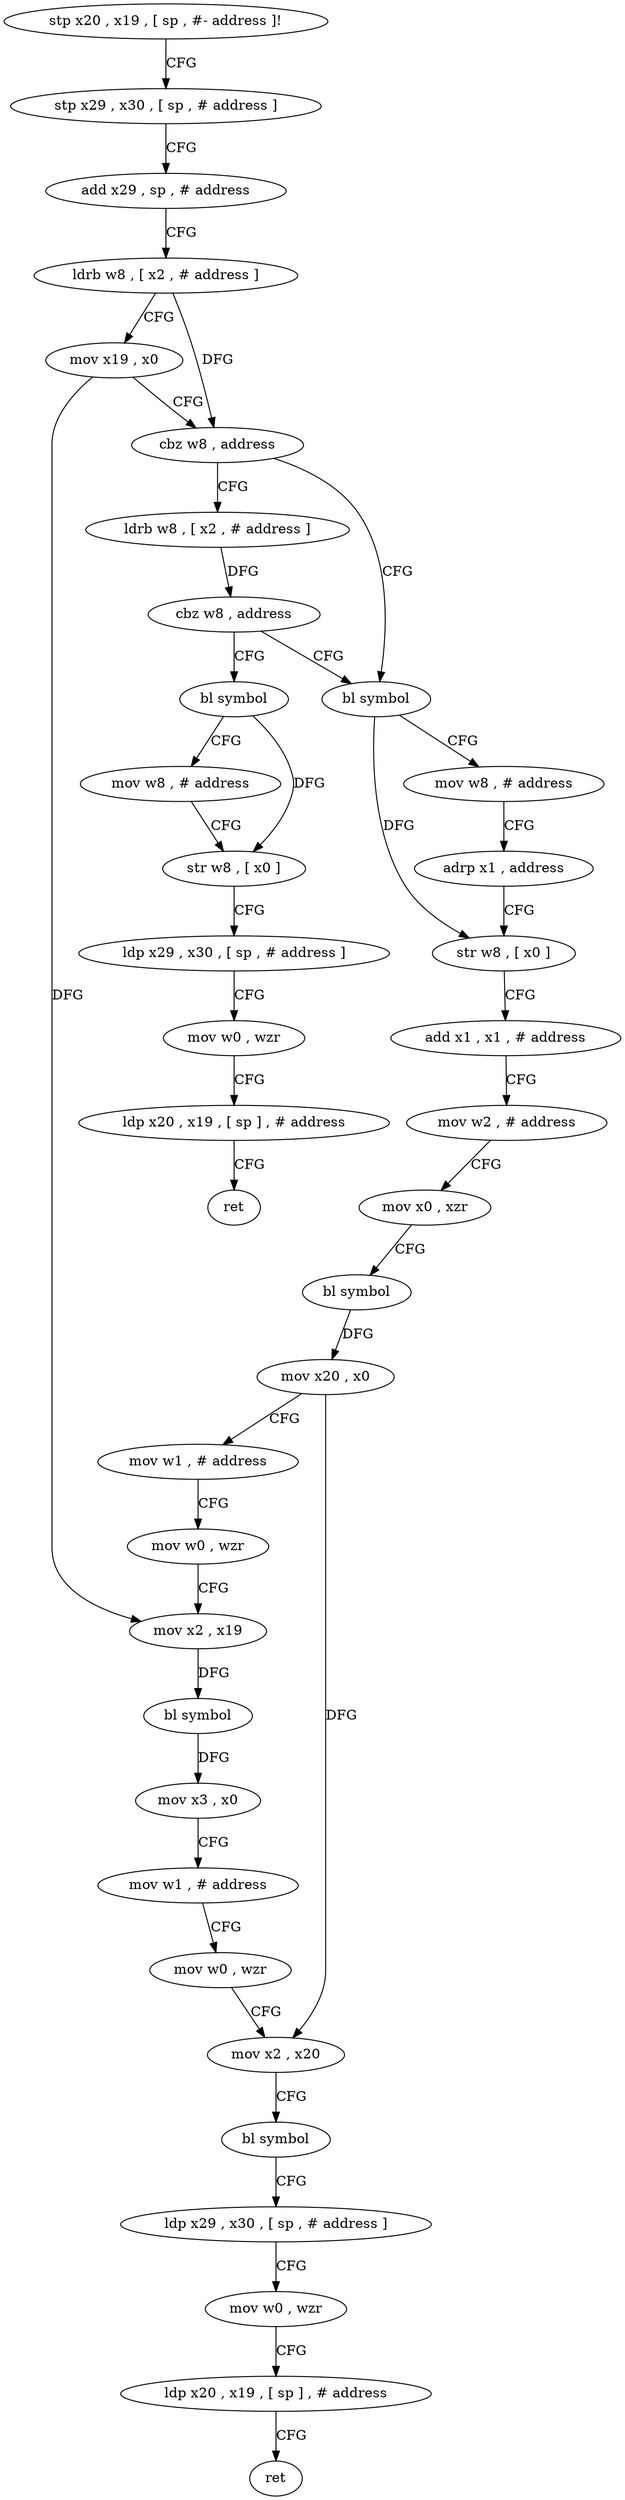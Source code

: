 digraph "func" {
"4210616" [label = "stp x20 , x19 , [ sp , #- address ]!" ]
"4210620" [label = "stp x29 , x30 , [ sp , # address ]" ]
"4210624" [label = "add x29 , sp , # address" ]
"4210628" [label = "ldrb w8 , [ x2 , # address ]" ]
"4210632" [label = "mov x19 , x0" ]
"4210636" [label = "cbz w8 , address" ]
"4210648" [label = "bl symbol" ]
"4210640" [label = "ldrb w8 , [ x2 , # address ]" ]
"4210652" [label = "mov w8 , # address" ]
"4210656" [label = "adrp x1 , address" ]
"4210660" [label = "str w8 , [ x0 ]" ]
"4210664" [label = "add x1 , x1 , # address" ]
"4210668" [label = "mov w2 , # address" ]
"4210672" [label = "mov x0 , xzr" ]
"4210676" [label = "bl symbol" ]
"4210680" [label = "mov x20 , x0" ]
"4210684" [label = "mov w1 , # address" ]
"4210688" [label = "mov w0 , wzr" ]
"4210692" [label = "mov x2 , x19" ]
"4210696" [label = "bl symbol" ]
"4210700" [label = "mov x3 , x0" ]
"4210704" [label = "mov w1 , # address" ]
"4210708" [label = "mov w0 , wzr" ]
"4210712" [label = "mov x2 , x20" ]
"4210716" [label = "bl symbol" ]
"4210720" [label = "ldp x29 , x30 , [ sp , # address ]" ]
"4210724" [label = "mov w0 , wzr" ]
"4210728" [label = "ldp x20 , x19 , [ sp ] , # address" ]
"4210732" [label = "ret" ]
"4210644" [label = "cbz w8 , address" ]
"4210736" [label = "bl symbol" ]
"4210740" [label = "mov w8 , # address" ]
"4210744" [label = "str w8 , [ x0 ]" ]
"4210748" [label = "ldp x29 , x30 , [ sp , # address ]" ]
"4210752" [label = "mov w0 , wzr" ]
"4210756" [label = "ldp x20 , x19 , [ sp ] , # address" ]
"4210760" [label = "ret" ]
"4210616" -> "4210620" [ label = "CFG" ]
"4210620" -> "4210624" [ label = "CFG" ]
"4210624" -> "4210628" [ label = "CFG" ]
"4210628" -> "4210632" [ label = "CFG" ]
"4210628" -> "4210636" [ label = "DFG" ]
"4210632" -> "4210636" [ label = "CFG" ]
"4210632" -> "4210692" [ label = "DFG" ]
"4210636" -> "4210648" [ label = "CFG" ]
"4210636" -> "4210640" [ label = "CFG" ]
"4210648" -> "4210652" [ label = "CFG" ]
"4210648" -> "4210660" [ label = "DFG" ]
"4210640" -> "4210644" [ label = "DFG" ]
"4210652" -> "4210656" [ label = "CFG" ]
"4210656" -> "4210660" [ label = "CFG" ]
"4210660" -> "4210664" [ label = "CFG" ]
"4210664" -> "4210668" [ label = "CFG" ]
"4210668" -> "4210672" [ label = "CFG" ]
"4210672" -> "4210676" [ label = "CFG" ]
"4210676" -> "4210680" [ label = "DFG" ]
"4210680" -> "4210684" [ label = "CFG" ]
"4210680" -> "4210712" [ label = "DFG" ]
"4210684" -> "4210688" [ label = "CFG" ]
"4210688" -> "4210692" [ label = "CFG" ]
"4210692" -> "4210696" [ label = "DFG" ]
"4210696" -> "4210700" [ label = "DFG" ]
"4210700" -> "4210704" [ label = "CFG" ]
"4210704" -> "4210708" [ label = "CFG" ]
"4210708" -> "4210712" [ label = "CFG" ]
"4210712" -> "4210716" [ label = "CFG" ]
"4210716" -> "4210720" [ label = "CFG" ]
"4210720" -> "4210724" [ label = "CFG" ]
"4210724" -> "4210728" [ label = "CFG" ]
"4210728" -> "4210732" [ label = "CFG" ]
"4210644" -> "4210736" [ label = "CFG" ]
"4210644" -> "4210648" [ label = "CFG" ]
"4210736" -> "4210740" [ label = "CFG" ]
"4210736" -> "4210744" [ label = "DFG" ]
"4210740" -> "4210744" [ label = "CFG" ]
"4210744" -> "4210748" [ label = "CFG" ]
"4210748" -> "4210752" [ label = "CFG" ]
"4210752" -> "4210756" [ label = "CFG" ]
"4210756" -> "4210760" [ label = "CFG" ]
}
